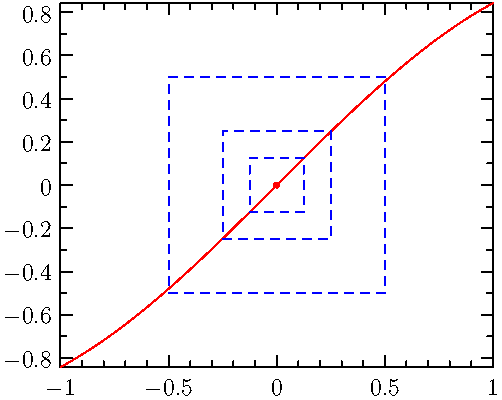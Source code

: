 import graph;

size (0,200);

real f(real x) { return sin(x); }

draw(graph(f,-1,1),red);
dot((0,0),red);

xaxis(BottomTop,LeftTicks);
yaxis(LeftRight,RightTicks);

draw((-1/2,-1/2)--(1/2,-1/2)--(1/2,1/2)--(-1/2,1/2)--cycle,blue+dashed);
draw((-1/4,-1/4)--(1/4,-1/4)--(1/4,1/4)--(-1/4,1/4)--cycle,blue+dashed);
draw((-1/8,-1/8)--(1/8,-1/8)--(1/8,1/8)--(-1/8,1/8)--cycle,blue+dashed);


